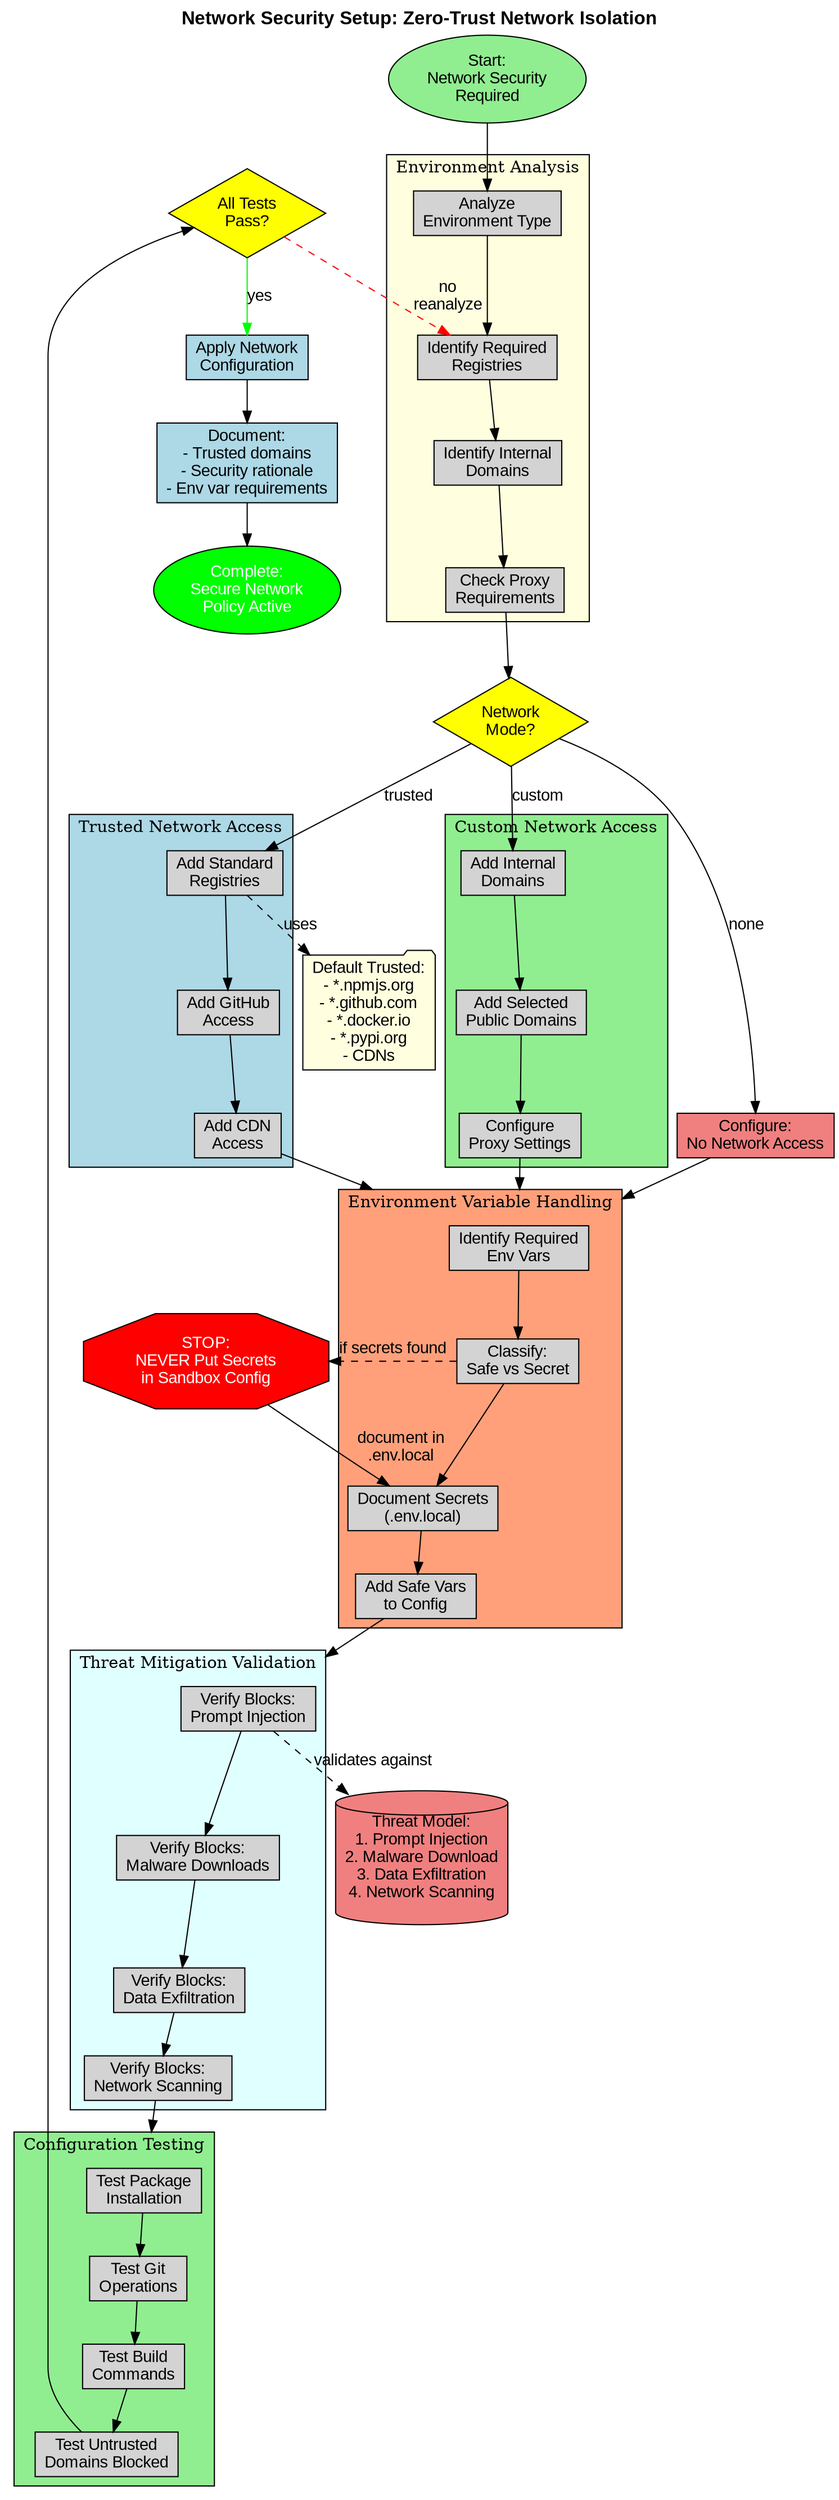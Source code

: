 digraph NetworkSecuritySetup {
    rankdir=TB;
    compound=true;
    node [shape=box, style=filled, fontname="Arial"];
    edge [fontname="Arial"];

    // Start
    start [shape=ellipse, label="Start:\nNetwork Security\nRequired", fillcolor=lightgreen];
    end [shape=ellipse, label="Complete:\nSecure Network\nPolicy Active", fillcolor=green, fontcolor=white];

    // Environment Analysis
    subgraph cluster_analysis {
        label="Environment Analysis";
        fillcolor=lightyellow;
        style=filled;

        analyze_type [label="Analyze\nEnvironment Type"];
        identify_registries [label="Identify Required\nRegistries"];
        identify_internal [label="Identify Internal\nDomains"];
        check_proxy [label="Check Proxy\nRequirements"];

        analyze_type -> identify_registries -> identify_internal -> check_proxy;
    }

    // Mode Decision
    mode_decision [shape=diamond, label="Network\nMode?", fillcolor=yellow];

    // Trusted Mode Path
    subgraph cluster_trusted {
        label="Trusted Network Access";
        fillcolor=lightblue;
        style=filled;

        trusted_base [label="Add Standard\nRegistries"];
        trusted_github [label="Add GitHub\nAccess"];
        trusted_cdn [label="Add CDN\nAccess"];

        trusted_base -> trusted_github -> trusted_cdn;
    }

    // No Network Path
    no_network [shape=box, label="Configure:\nNo Network Access", fillcolor=lightcoral];

    // Custom Mode Path
    subgraph cluster_custom {
        label="Custom Network Access";
        fillcolor=lightgreen;
        style=filled;

        custom_internal [label="Add Internal\nDomains"];
        custom_public [label="Add Selected\nPublic Domains"];
        custom_proxy [label="Configure\nProxy Settings"];

        custom_internal -> custom_public -> custom_proxy;
    }

    // Environment Variables
    subgraph cluster_envvars {
        label="Environment Variable Handling";
        fillcolor=lightsalmon;
        style=filled;

        identify_vars [label="Identify Required\nEnv Vars"];
        classify_vars [label="Classify:\nSafe vs Secret"];
        doc_secrets [label="Document Secrets\n(.env.local)"];
        add_safe [label="Add Safe Vars\nto Config"];

        identify_vars -> classify_vars -> doc_secrets -> add_safe;
    }

    // Secret Warning
    secret_warning [shape=octagon, label="STOP:\nNEVER Put Secrets\nin Sandbox Config", fillcolor=red, fontcolor=white];

    // Threat Validation
    subgraph cluster_threats {
        label="Threat Mitigation Validation";
        fillcolor=lightcyan;
        style=filled;

        check_injection [label="Verify Blocks:\nPrompt Injection"];
        check_malware [label="Verify Blocks:\nMalware Downloads"];
        check_exfil [label="Verify Blocks:\nData Exfiltration"];
        check_scanning [label="Verify Blocks:\nNetwork Scanning"];

        check_injection -> check_malware -> check_exfil -> check_scanning;
    }

    // Testing
    subgraph cluster_testing {
        label="Configuration Testing";
        fillcolor=lightgreen;
        style=filled;

        test_package [label="Test Package\nInstallation"];
        test_git [label="Test Git\nOperations"];
        test_build [label="Test Build\nCommands"];
        test_blocked [label="Test Untrusted\nDomains Blocked"];

        test_package -> test_git -> test_build -> test_blocked;
    }

    // Quality Check
    quality_check [shape=diamond, label="All Tests\nPass?", fillcolor=yellow];

    // Apply Configuration
    apply_config [label="Apply Network\nConfiguration", fillcolor=lightblue];

    // Documentation
    document [label="Document:\n- Trusted domains\n- Security rationale\n- Env var requirements", fillcolor=lightblue];

    // Flow
    start -> analyze_type;
    check_proxy -> mode_decision;

    mode_decision -> trusted_base [label="trusted"];
    mode_decision -> no_network [label="none"];
    mode_decision -> custom_internal [label="custom"];

    trusted_cdn -> identify_vars [lhead=cluster_envvars];
    no_network -> identify_vars [lhead=cluster_envvars];
    custom_proxy -> identify_vars [lhead=cluster_envvars];

    classify_vars -> secret_warning [style=dashed, label="if secrets found"];
    secret_warning -> doc_secrets [label="document in\n.env.local"];

    add_safe -> check_injection [lhead=cluster_threats];
    check_scanning -> test_package [lhead=cluster_testing];

    test_blocked -> quality_check;
    quality_check -> apply_config [label="yes", color=green];
    quality_check -> identify_registries [label="no\nreanalyze", color=red, style=dashed];

    apply_config -> document;
    document -> end;

    // External References
    threat_model [shape=cylinder, label="Threat Model:\n1. Prompt Injection\n2. Malware Download\n3. Data Exfiltration\n4. Network Scanning", fillcolor=lightcoral];
    check_injection -> threat_model [style=dashed, label="validates against"];

    trusted_domains [shape=folder, label="Default Trusted:\n- *.npmjs.org\n- *.github.com\n- *.docker.io\n- *.pypi.org\n- CDNs", fillcolor=lightyellow];
    trusted_base -> trusted_domains [style=dashed, label="uses"];

    labelloc="t";
    label="Network Security Setup: Zero-Trust Network Isolation";
    fontsize=16;
    fontname="Arial Bold";
}
